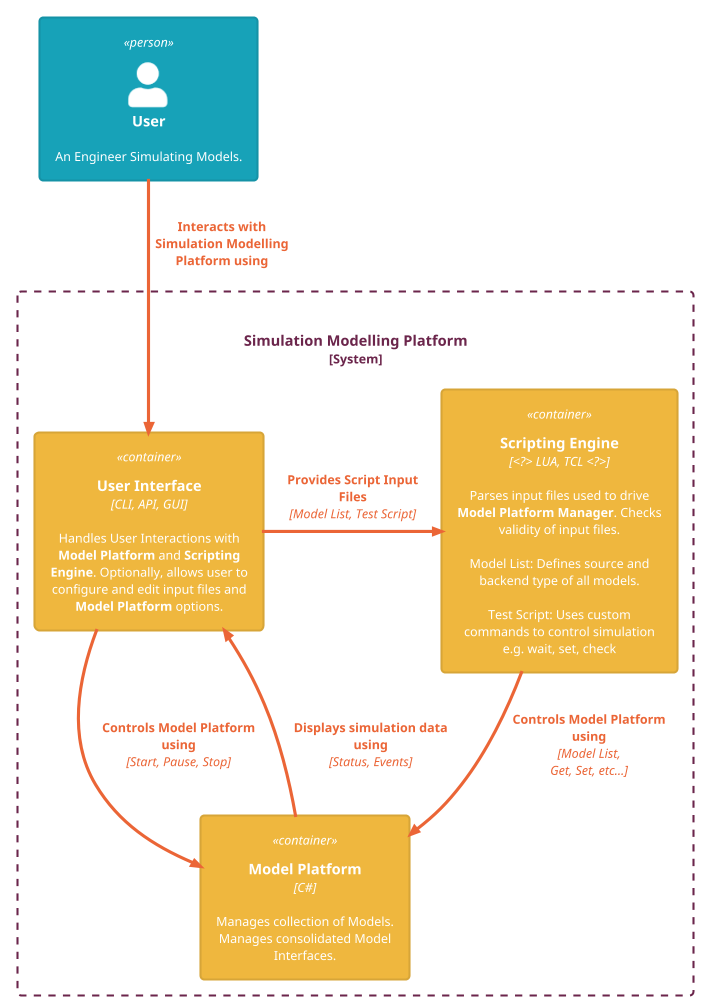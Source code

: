 @startuml SMP Container Diagram

!theme C4_united from <C4/themes>
!include <C4/C4_Container>

Person(User,"User", "An Engineer Simulating Models.")

System_Boundary(SMP, "Simulation Modelling Platform") {
    Container(UserInterface, "User Interface", "CLI, API, GUI", "Handles User Interactions with **Model Platform** and **Scripting Engine**. Optionally, allows user to configure and edit input files and **Model Platform** options.", )
    Container(ScriptingEngine,"Scripting Engine", "<?> LUA, TCL <?>", "Parses input files used to drive **Model Platform Manager**. Checks validity of input files.\n\nModel List: Defines source and backend type of all models.\n\nTest Script: Uses custom commands to control simulation e.g. wait, set, check")
    Container(ModelPlatform, "Model Platform", "C#", "Manages collection of Models. Manages consolidated Model Interfaces.")
    'Container(ModelManager, "Model Manager", "", "Interface between Model Platform and Model Backends. Instantiates and manages interactions with all Model Backend(s).")
}

Rel(User, UserInterface, "Interacts with Simulation Modelling Platform using")
Rel_R(UserInterface, ScriptingEngine, "Provides Script Input Files", "Model List, Test Script")
Rel_D(UserInterface, ModelPlatform, "Controls Model Platform using", "Start, Pause, Stop")
Rel_D(ScriptingEngine, ModelPlatform, "Controls Model Platform using", "Model List,\nGet, Set, etc...")
Rel_D(ModelPlatform, UserInterface, "Displays simulation data using", "Status, Events")
'Rel_D(ModelPlatform, ModelManager, "Controls all models using")

'Rel_R(Interface, SMP, "Instantiates", "Model List, Test Script")
'Rel_R(Interface, SMP, "Calls", "Start, Pause, Stop")
'Rel_R(SMP, ScriptingEngine, "Instantiates", "Model List, Test Script")
'Rel_R(ScriptingEngine, SMP, "Calls", "Model Platform")
@enduml